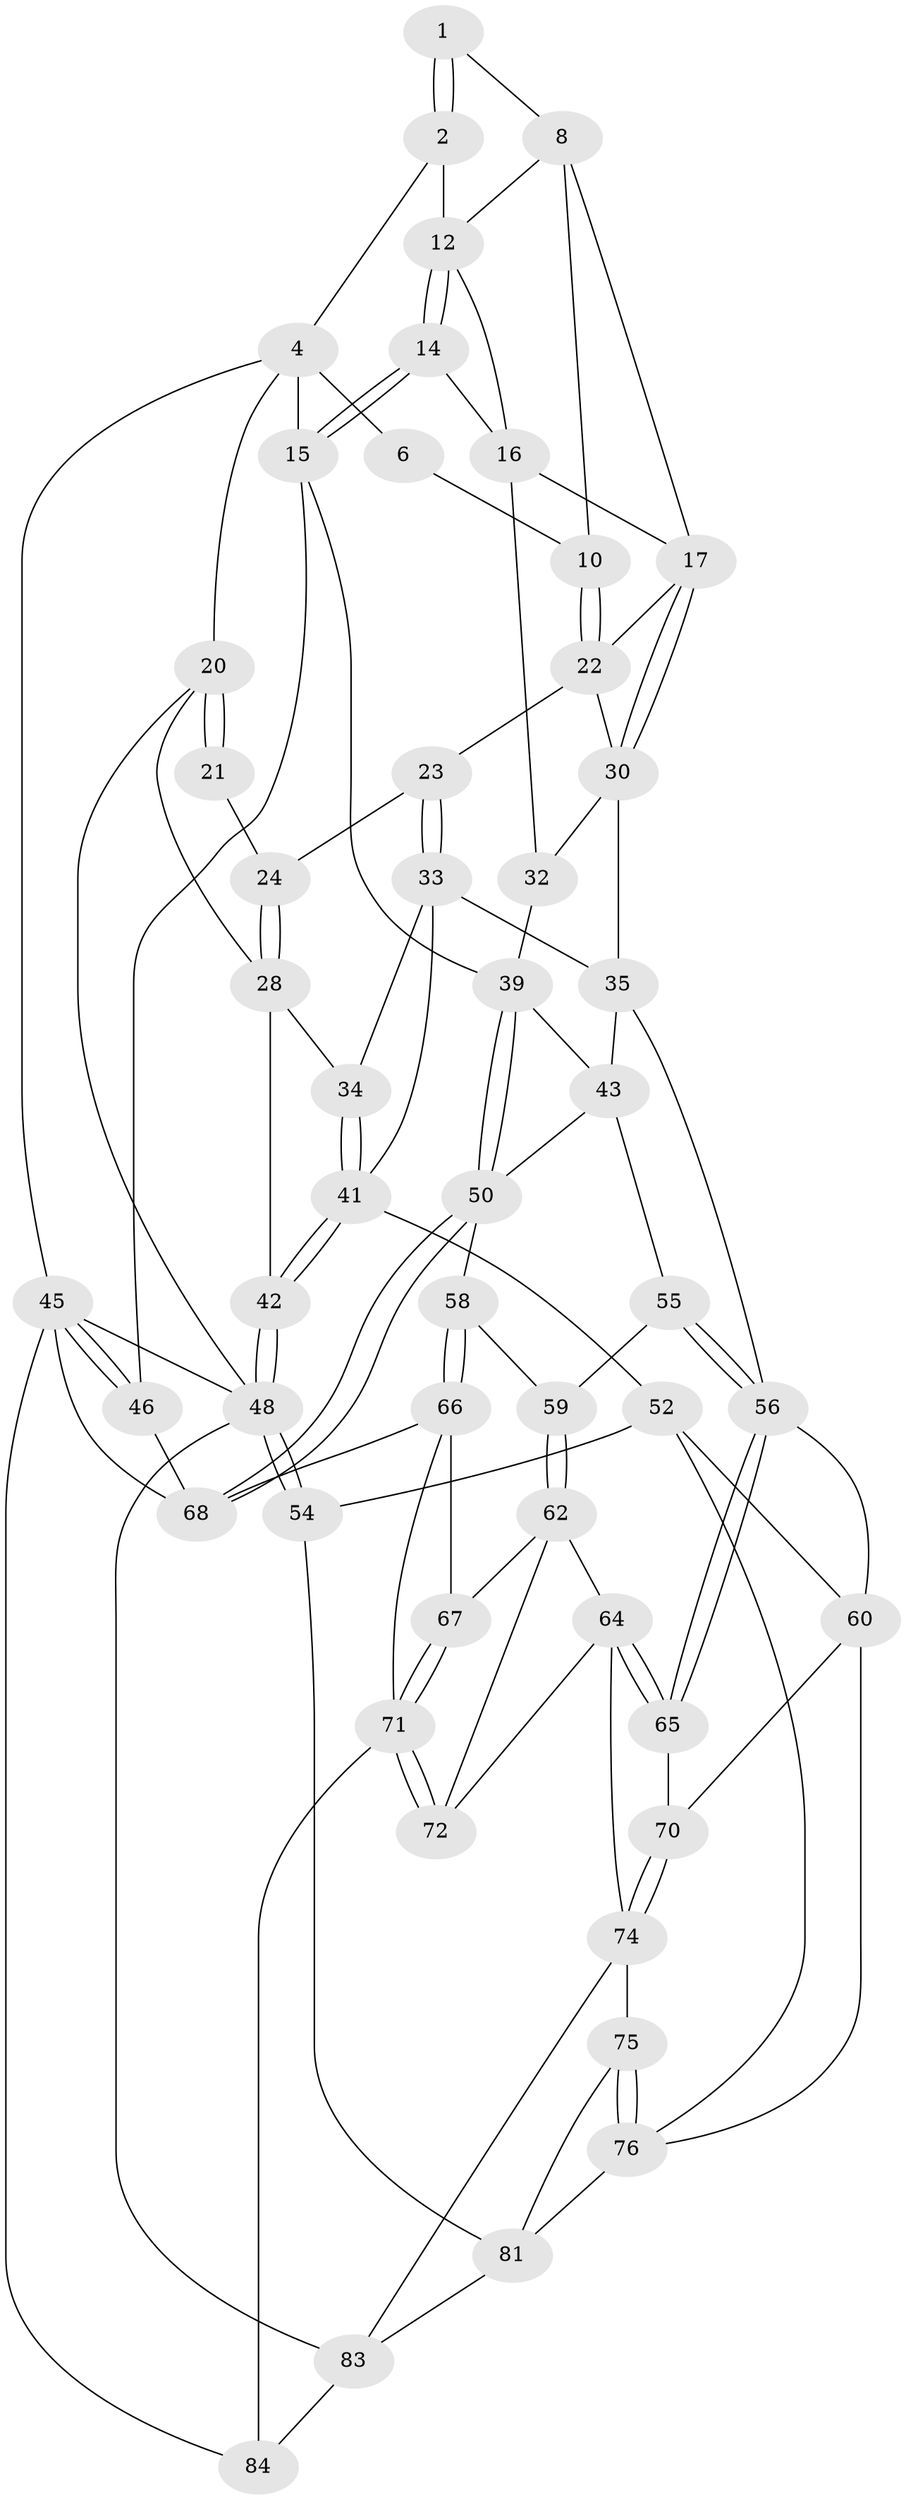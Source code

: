 // original degree distribution, {3: 0.023255813953488372, 5: 0.5581395348837209, 6: 0.19767441860465115, 4: 0.22093023255813954}
// Generated by graph-tools (version 1.1) at 2025/42/03/06/25 10:42:33]
// undirected, 52 vertices, 117 edges
graph export_dot {
graph [start="1"]
  node [color=gray90,style=filled];
  1 [pos="+0.8214860074827574+0",super="+7"];
  2 [pos="+0.8523239952763617+0.08991899039421855",super="+3"];
  4 [pos="+1+0",super="+5"];
  6 [pos="+0.8190274232370103+0",super="+11"];
  8 [pos="+0.7318689404822099+0.12326877891752541",super="+9"];
  10 [pos="+0.4945371948641173+0.0016664933686887028"];
  12 [pos="+0.8599487088488875+0.1199909230688816",super="+13"];
  14 [pos="+0.9257137517294206+0.23974885158877055"];
  15 [pos="+1+0.1950232911691626",super="+38"];
  16 [pos="+0.7560748448003087+0.17665849281054274",super="+19"];
  17 [pos="+0.6394582126609919+0.25308885866204",super="+18"];
  20 [pos="+0+0",super="+27"];
  21 [pos="+0.4010731617956721+0",super="+25"];
  22 [pos="+0.3881805026078983+0.2934494161176108",super="+26"];
  23 [pos="+0.263295940742159+0.2876312595260912"];
  24 [pos="+0.2067405123101933+0.21700634371792088"];
  28 [pos="+0.04823230244676641+0.3388779638771533",super="+29"];
  30 [pos="+0.6622238758561521+0.30629730767541113",super="+31"];
  32 [pos="+0.8013430050872072+0.372063669249109"];
  33 [pos="+0.2040026828194489+0.44307168898326554",super="+37"];
  34 [pos="+0.09976054635532694+0.39283960223708"];
  35 [pos="+0.4762299687092502+0.511420639172582",super="+36"];
  39 [pos="+0.8699331709294204+0.533693109599584",super="+40"];
  41 [pos="+0+0.5536019392555241",super="+47"];
  42 [pos="+0+0.5658772262714515"];
  43 [pos="+0.6025740680792183+0.5238519330631786",super="+44"];
  45 [pos="+1+1",super="+86"];
  46 [pos="+1+0.7311698228964274"];
  48 [pos="+0+0.771955104690376",super="+49"];
  50 [pos="+0.7604681577761739+0.7215660071034061",super="+51"];
  52 [pos="+0.06968212267053839+0.7234328363608628",super="+53"];
  54 [pos="+0+0.7721150039881547"];
  55 [pos="+0.49417655369822283+0.6084488044097995"];
  56 [pos="+0.4203901400217389+0.7135298890381362",super="+57"];
  58 [pos="+0.5226280334341273+0.6396969703624463"];
  59 [pos="+0.5072590137362173+0.6281907146656663"];
  60 [pos="+0.24957717324779016+0.6882680999749731",super="+61"];
  62 [pos="+0.5080386118375391+0.7725718030529187",super="+63"];
  64 [pos="+0.44287795449309286+0.7858297391959456",super="+77"];
  65 [pos="+0.39934621788499525+0.7576263133185789"];
  66 [pos="+0.6215268065592313+0.7515960965922008",super="+69"];
  67 [pos="+0.5290346128833814+0.778709755027878"];
  68 [pos="+0.753055351793803+0.7841002285773283",super="+80"];
  70 [pos="+0.38818502133262284+0.7613179613315013"];
  71 [pos="+0.5894484953754238+0.8964000361001753",super="+73"];
  72 [pos="+0.49858766719346226+0.8557304333161907"];
  74 [pos="+0.32934211961095833+0.8843889890540788",super="+78"];
  75 [pos="+0.22797116311748356+0.8587004895660147"];
  76 [pos="+0.2169400774208014+0.8213157730036168",super="+79"];
  81 [pos="+0.07651243186698338+0.8611087495856672",super="+82"];
  83 [pos="+0+1",super="+85"];
  84 [pos="+0.5313240742369918+1"];
  1 -- 2 [weight=2];
  1 -- 2;
  1 -- 8;
  2 -- 4;
  2 -- 12;
  4 -- 15;
  4 -- 45;
  4 -- 20;
  4 -- 6;
  6 -- 10;
  8 -- 10;
  8 -- 17;
  8 -- 12;
  10 -- 22;
  10 -- 22;
  12 -- 14;
  12 -- 14;
  12 -- 16;
  14 -- 15;
  14 -- 15;
  14 -- 16;
  15 -- 39;
  15 -- 46;
  16 -- 17;
  16 -- 32;
  17 -- 30;
  17 -- 30;
  17 -- 22;
  20 -- 21 [weight=2];
  20 -- 21;
  20 -- 28;
  20 -- 48;
  21 -- 24;
  22 -- 23;
  22 -- 30;
  23 -- 24;
  23 -- 33;
  23 -- 33;
  24 -- 28;
  24 -- 28;
  28 -- 34;
  28 -- 42;
  30 -- 32;
  30 -- 35;
  32 -- 39;
  33 -- 34;
  33 -- 41;
  33 -- 35;
  34 -- 41;
  34 -- 41;
  35 -- 43;
  35 -- 56;
  39 -- 50;
  39 -- 50;
  39 -- 43;
  41 -- 42;
  41 -- 42;
  41 -- 52;
  42 -- 48;
  42 -- 48;
  43 -- 55;
  43 -- 50;
  45 -- 46;
  45 -- 46;
  45 -- 48;
  45 -- 84;
  45 -- 68;
  46 -- 68;
  48 -- 54;
  48 -- 54;
  48 -- 83;
  50 -- 68;
  50 -- 68;
  50 -- 58;
  52 -- 54;
  52 -- 60;
  52 -- 76;
  54 -- 81;
  55 -- 56;
  55 -- 56;
  55 -- 59;
  56 -- 65;
  56 -- 65;
  56 -- 60;
  58 -- 59;
  58 -- 66;
  58 -- 66;
  59 -- 62;
  59 -- 62;
  60 -- 70;
  60 -- 76;
  62 -- 67;
  62 -- 64;
  62 -- 72;
  64 -- 65;
  64 -- 65;
  64 -- 72;
  64 -- 74;
  65 -- 70;
  66 -- 67;
  66 -- 68;
  66 -- 71;
  67 -- 71;
  67 -- 71;
  70 -- 74;
  70 -- 74;
  71 -- 72;
  71 -- 72;
  71 -- 84;
  74 -- 75;
  74 -- 83;
  75 -- 76;
  75 -- 76;
  75 -- 81;
  76 -- 81;
  81 -- 83;
  83 -- 84;
}
